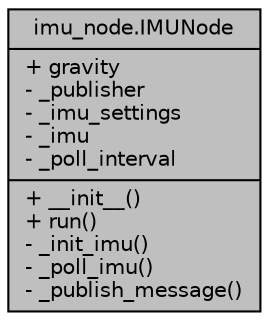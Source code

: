 digraph "imu_node.IMUNode"
{
 // LATEX_PDF_SIZE
  edge [fontname="Helvetica",fontsize="10",labelfontname="Helvetica",labelfontsize="10"];
  node [fontname="Helvetica",fontsize="10",shape=record];
  Node1 [label="{imu_node.IMUNode\n|+ gravity\l- _publisher\l- _imu_settings\l- _imu\l- _poll_interval\l|+ __init__()\l+ run()\l- _init_imu()\l- _poll_imu()\l- _publish_message()\l}",height=0.2,width=0.4,color="black", fillcolor="grey75", style="filled", fontcolor="black",tooltip=" "];
}
